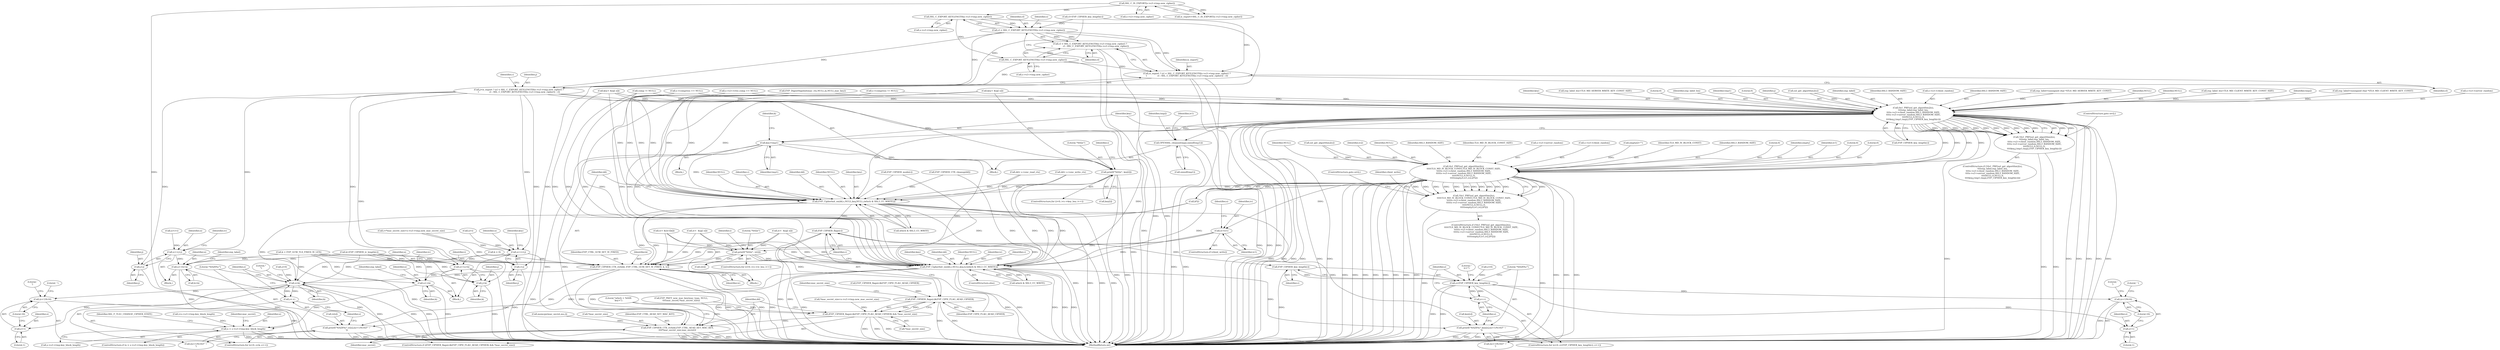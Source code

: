 digraph "0_openssl_34628967f1e65dc8f34e000f0f5518e21afbfc7b_0@pointer" {
"1000621" [label="(Call,SSL_C_EXPORT_KEYLENGTH(s->s3->tmp.new_cipher))"];
"1000147" [label="(Call,SSL_C_IS_EXPORT(s->s3->tmp.new_cipher))"];
"1000619" [label="(Call,cl < SSL_C_EXPORT_KEYLENGTH(s->s3->tmp.new_cipher))"];
"1000614" [label="(Call,j=is_export ? (cl < SSL_C_EXPORT_KEYLENGTH(s->s3->tmp.new_cipher) ?\n\t               cl : SSL_C_EXPORT_KEYLENGTH(s->s3->tmp.new_cipher)) : cl)"];
"1000678" [label="(Call,n+=j+j)"];
"1000689" [label="(Call,n+=k+k)"];
"1000753" [label="(Call,n > s->s3->tmp.key_block_length)"];
"1000680" [label="(Call,j+j)"];
"1000716" [label="(Call,n+=i+j)"];
"1000727" [label="(Call,n+=j+k)"];
"1000738" [label="(Call,n+=k)"];
"1000718" [label="(Call,i+j)"];
"1000729" [label="(Call,j+k)"];
"1000826" [label="(Call,tls1_PRF(ssl_get_algorithm2(s),\n\t\t\t\texp_label,exp_label_len,\n\t\t\t\ts->s3->client_random,SSL3_RANDOM_SIZE,\n\t\t\t\ts->s3->server_random,SSL3_RANDOM_SIZE,\n\t\t\t\tNULL,0,NULL,0,\n\t\t\t\tkey,j,tmp1,tmp2,EVP_CIPHER_key_length(c)))"];
"1000825" [label="(Call,!tls1_PRF(ssl_get_algorithm2(s),\n\t\t\t\texp_label,exp_label_len,\n\t\t\t\ts->s3->client_random,SSL3_RANDOM_SIZE,\n\t\t\t\ts->s3->server_random,SSL3_RANDOM_SIZE,\n\t\t\t\tNULL,0,NULL,0,\n\t\t\t\tkey,j,tmp1,tmp2,EVP_CIPHER_key_length(c)))"];
"1000854" [label="(Call,key=tmp1)"];
"1000929" [label="(Call,printf(\"%02x\", key[i]))"];
"1000962" [label="(Call,EVP_CipherInit_ex(dd,c,NULL,key,NULL,(which & SSL3_CC_WRITE)))"];
"1000971" [label="(Call,EVP_CIPHER_CTX_ctrl(dd, EVP_CTRL_GCM_SET_IV_FIXED, k, iv))"];
"1000994" [label="(Call,EVP_CIPHER_CTX_ctrl(dd,EVP_CTRL_AEAD_SET_MAC_KEY,\n\t\t\t\t*mac_secret_size,mac_secret))"];
"1001036" [label="(Call,z<k)"];
"1001039" [label="(Call,z++)"];
"1001047" [label="(Call,(z+1)%16)"];
"1001048" [label="(Call,z+1)"];
"1001041" [label="(Call,printf(\"%02X%c\",iv[z],((z+1)%16)?' ':'\n'))"];
"1000989" [label="(Call,EVP_CIPHER_flags(c))"];
"1000988" [label="(Call,EVP_CIPHER_flags(c)&EVP_CIPH_FLAG_AEAD_CIPHER)"];
"1000987" [label="(Call,(EVP_CIPHER_flags(c)&EVP_CIPH_FLAG_AEAD_CIPHER) && *mac_secret_size)"];
"1001011" [label="(Call,EVP_CIPHER_key_length(c))"];
"1001009" [label="(Call,z<EVP_CIPHER_key_length(c))"];
"1001013" [label="(Call,z++)"];
"1001021" [label="(Call,(z+1)%16)"];
"1001022" [label="(Call,z+1)"];
"1001015" [label="(Call,printf(\"%02X%c\",key[z],((z+1)%16)?' ':'\n'))"];
"1000977" [label="(Call,EVP_CipherInit_ex(dd,c,NULL,key,iv,(which & SSL3_CC_WRITE)))"];
"1000864" [label="(Call,tls1_PRF(ssl_get_algorithm2(s),\n\t\t\t\t\tTLS_MD_IV_BLOCK_CONST,TLS_MD_IV_BLOCK_CONST_SIZE,\n\t\t\t\t\ts->s3->client_random,SSL3_RANDOM_SIZE,\n\t\t\t\t\ts->s3->server_random,SSL3_RANDOM_SIZE,\n\t\t\t\t\tNULL,0,NULL,0,\n\t\t\t\t\tempty,0,iv1,iv2,k*2))"];
"1000863" [label="(Call,!tls1_PRF(ssl_get_algorithm2(s),\n\t\t\t\t\tTLS_MD_IV_BLOCK_CONST,TLS_MD_IV_BLOCK_CONST_SIZE,\n\t\t\t\t\ts->s3->client_random,SSL3_RANDOM_SIZE,\n\t\t\t\t\ts->s3->server_random,SSL3_RANDOM_SIZE,\n\t\t\t\t\tNULL,0,NULL,0,\n\t\t\t\t\tempty,0,iv1,iv2,k*2))"];
"1000895" [label="(Call,iv=iv1)"];
"1000949" [label="(Call,printf(\"%02x\", iv[i]))"];
"1001060" [label="(Call,OPENSSL_cleanse(tmp2,sizeof(tmp1)))"];
"1000616" [label="(Call,is_export ? (cl < SSL_C_EXPORT_KEYLENGTH(s->s3->tmp.new_cipher) ?\n\t               cl : SSL_C_EXPORT_KEYLENGTH(s->s3->tmp.new_cipher)) : cl)"];
"1000618" [label="(Call,cl < SSL_C_EXPORT_KEYLENGTH(s->s3->tmp.new_cipher) ?\n\t               cl : SSL_C_EXPORT_KEYLENGTH(s->s3->tmp.new_cipher))"];
"1000630" [label="(Call,SSL_C_EXPORT_KEYLENGTH(s->s3->tmp.new_cipher))"];
"1001041" [label="(Call,printf(\"%02X%c\",iv[z],((z+1)%16)?' ':'\n'))"];
"1000930" [label="(Literal,\"%02x\")"];
"1000739" [label="(Identifier,n)"];
"1000148" [label="(Call,s->s3->tmp.new_cipher)"];
"1000730" [label="(Identifier,j)"];
"1000994" [label="(Call,EVP_CIPHER_CTX_ctrl(dd,EVP_CTRL_AEAD_SET_MAC_KEY,\n\t\t\t\t*mac_secret_size,mac_secret))"];
"1000600" [label="(Call,*mac_secret_size=s->s3->tmp.new_mac_secret_size)"];
"1001060" [label="(Call,OPENSSL_cleanse(tmp2,sizeof(tmp1)))"];
"1000110" [label="(Block,)"];
"1000938" [label="(ControlStructure,for (i=0; i<c->iv_len; i++))"];
"1001051" [label="(Literal,16)"];
"1000615" [label="(Identifier,j)"];
"1001040" [label="(Identifier,z)"];
"1000884" [label="(Literal,0)"];
"1000767" [label="(Call,memcpy(mac_secret,ms,i))"];
"1000928" [label="(Identifier,i)"];
"1000667" [label="(Call,n=i+i)"];
"1000999" [label="(Identifier,mac_secret)"];
"1000630" [label="(Call,SSL_C_EXPORT_KEYLENGTH(s->s3->tmp.new_cipher))"];
"1001026" [label="(Literal,' ')"];
"1000679" [label="(Identifier,n)"];
"1000967" [label="(Identifier,NULL)"];
"1000886" [label="(Literal,0)"];
"1000993" [label="(Identifier,mac_secret_size)"];
"1000836" [label="(Identifier,SSL3_RANDOM_SIZE)"];
"1000631" [label="(Call,s->s3->tmp.new_cipher)"];
"1000958" [label="(Call,EVP_CIPHER_mode(c))"];
"1000986" [label="(ControlStructure,if ((EVP_CIPHER_flags(c)&EVP_CIPH_FLAG_AEAD_CIPHER) && *mac_secret_size))"];
"1000614" [label="(Call,j=is_export ? (cl < SSL_C_EXPORT_KEYLENGTH(s->s3->tmp.new_cipher) ?\n\t               cl : SSL_C_EXPORT_KEYLENGTH(s->s3->tmp.new_cipher)) : cl)"];
"1000831" [label="(Call,s->s3->client_random)"];
"1000525" [label="(Call,s->compress != NULL)"];
"1000883" [label="(Identifier,NULL)"];
"1001037" [label="(Identifier,z)"];
"1000992" [label="(Call,*mac_secret_size)"];
"1000690" [label="(Identifier,n)"];
"1000988" [label="(Call,EVP_CIPHER_flags(c)&EVP_CIPH_FLAG_AEAD_CIPHER)"];
"1000621" [label="(Call,SSL_C_EXPORT_KEYLENGTH(s->s3->tmp.new_cipher))"];
"1001081" [label="(MethodReturn,int)"];
"1000718" [label="(Call,i+j)"];
"1001032" [label="(ControlStructure,for (z=0; z<k; z++))"];
"1001050" [label="(Literal,1)"];
"1000908" [label="(Identifier,s)"];
"1001001" [label="(Literal,\"which = %04X\nkey=\")"];
"1000981" [label="(Identifier,key)"];
"1000147" [label="(Call,SSL_C_IS_EXPORT(s->s3->tmp.new_cipher))"];
"1000949" [label="(Call,printf(\"%02x\", iv[i]))"];
"1000842" [label="(Identifier,SSL3_RANDOM_SIZE)"];
"1000964" [label="(Identifier,c)"];
"1000660" [label="(Block,)"];
"1000859" [label="(Identifier,k)"];
"1001042" [label="(Literal,\"%02X%c\")"];
"1000741" [label="(Call,exp_label=(unsigned char *)TLS_MD_SERVER_WRITE_KEY_CONST)"];
"1000865" [label="(Call,ssl_get_algorithm2(s))"];
"1000733" [label="(Identifier,iv)"];
"1000843" [label="(Identifier,NULL)"];
"1000731" [label="(Identifier,k)"];
"1000963" [label="(Identifier,dd)"];
"1000989" [label="(Call,EVP_CIPHER_flags(c))"];
"1000856" [label="(Identifier,tmp1)"];
"1000991" [label="(Identifier,EVP_CIPH_FLAG_AEAD_CIPHER)"];
"1000773" [label="(Call,EVP_CIPHER_flags(c)&EVP_CIPH_FLAG_AEAD_CIPHER)"];
"1001012" [label="(Identifier,c)"];
"1000401" [label="(Call,s->s3->rrec.comp == NULL)"];
"1000689" [label="(Call,n+=k+k)"];
"1000732" [label="(Call,iv=  &(p[ n]))"];
"1000618" [label="(Call,cl < SSL_C_EXPORT_KEYLENGTH(s->s3->tmp.new_cipher) ?\n\t               cl : SSL_C_EXPORT_KEYLENGTH(s->s3->tmp.new_cipher))"];
"1000617" [label="(Identifier,is_export)"];
"1000682" [label="(Identifier,j)"];
"1000681" [label="(Identifier,j)"];
"1000962" [label="(Call,EVP_CipherInit_ex(dd,c,NULL,key,NULL,(which & SSL3_CC_WRITE)))"];
"1000888" [label="(Identifier,iv2)"];
"1000717" [label="(Identifier,n)"];
"1000768" [label="(Identifier,mac_secret)"];
"1000691" [label="(Call,k+k)"];
"1001020" [label="(Call,((z+1)%16)?' ':'\n')"];
"1000845" [label="(Identifier,NULL)"];
"1001015" [label="(Call,printf(\"%02X%c\",key[z],((z+1)%16)?' ':'\n'))"];
"1000622" [label="(Call,s->s3->tmp.new_cipher)"];
"1000699" [label="(Call,exp_label_len=TLS_MD_CLIENT_WRITE_KEY_CONST_SIZE)"];
"1000680" [label="(Call,j+j)"];
"1000754" [label="(Identifier,n)"];
"1000642" [label="(Identifier,c)"];
"1000823" [label="(Block,)"];
"1000971" [label="(Call,EVP_CIPHER_CTX_ctrl(dd, EVP_CTRL_GCM_SET_IV_FIXED, k, iv))"];
"1001052" [label="(Literal,' ')"];
"1001022" [label="(Call,z+1)"];
"1000854" [label="(Call,key=tmp1)"];
"1000629" [label="(Identifier,cl)"];
"1000494" [label="(Call,dd= s->enc_write_ctx)"];
"1000889" [label="(Call,k*2)"];
"1000894" [label="(Identifier,client_write)"];
"1000619" [label="(Call,cl < SSL_C_EXPORT_KEYLENGTH(s->s3->tmp.new_cipher))"];
"1000881" [label="(Identifier,NULL)"];
"1000880" [label="(Identifier,SSL3_RANDOM_SIZE)"];
"1000827" [label="(Call,ssl_get_algorithm2(s))"];
"1000729" [label="(Call,j+k)"];
"1000755" [label="(Call,s->s3->tmp.key_block_length)"];
"1000826" [label="(Call,tls1_PRF(ssl_get_algorithm2(s),\n\t\t\t\texp_label,exp_label_len,\n\t\t\t\ts->s3->client_random,SSL3_RANDOM_SIZE,\n\t\t\t\ts->s3->server_random,SSL3_RANDOM_SIZE,\n\t\t\t\tNULL,0,NULL,0,\n\t\t\t\tkey,j,tmp1,tmp2,EVP_CIPHER_key_length(c)))"];
"1000786" [label="(Call,EVP_DigestSignInit(mac_ctx,NULL,m,NULL,mac_key))"];
"1000931" [label="(Call,key[i])"];
"1000896" [label="(Identifier,iv)"];
"1000863" [label="(Call,!tls1_PRF(ssl_get_algorithm2(s),\n\t\t\t\t\tTLS_MD_IV_BLOCK_CONST,TLS_MD_IV_BLOCK_CONST_SIZE,\n\t\t\t\t\ts->s3->client_random,SSL3_RANDOM_SIZE,\n\t\t\t\t\ts->s3->server_random,SSL3_RANDOM_SIZE,\n\t\t\t\t\tNULL,0,NULL,0,\n\t\t\t\t\tempty,0,iv1,iv2,k*2))"];
"1000978" [label="(Identifier,dd)"];
"1001046" [label="(Call,((z+1)%16)?' ':'\n')"];
"1000983" [label="(Call,which & SSL3_CC_WRITE)"];
"1000695" [label="(Identifier,exp_label)"];
"1001055" [label="(Literal,\"\n\")"];
"1000850" [label="(Identifier,tmp2)"];
"1001065" [label="(Identifier,iv1)"];
"1000780" [label="(Call,EVP_PKEY_new_mac_key(mac_type, NULL,\n\t\t\t\tmac_secret,*mac_secret_size))"];
"1000975" [label="(Identifier,iv)"];
"1000995" [label="(Identifier,dd)"];
"1000694" [label="(Call,exp_label=(unsigned char *)TLS_MD_CLIENT_WRITE_KEY_CONST)"];
"1000706" [label="(Block,)"];
"1000753" [label="(Call,n > s->s3->tmp.key_block_length)"];
"1001033" [label="(Call,z=0)"];
"1000977" [label="(Call,EVP_CipherInit_ex(dd,c,NULL,key,iv,(which & SSL3_CC_WRITE)))"];
"1000961" [label="(Block,)"];
"1000824" [label="(ControlStructure,if (!tls1_PRF(ssl_get_algorithm2(s),\n\t\t\t\texp_label,exp_label_len,\n\t\t\t\ts->s3->client_random,SSL3_RANDOM_SIZE,\n\t\t\t\ts->s3->server_random,SSL3_RANDOM_SIZE,\n\t\t\t\tNULL,0,NULL,0,\n\t\t\t\tkey,j,tmp1,tmp2,EVP_CIPHER_key_length(c))))"];
"1001043" [label="(Call,iv[z])"];
"1001010" [label="(Identifier,z)"];
"1000973" [label="(Identifier,EVP_CTRL_GCM_SET_IV_FIXED)"];
"1001047" [label="(Call,(z+1)%16)"];
"1000616" [label="(Call,is_export ? (cl < SSL_C_EXPORT_KEYLENGTH(s->s3->tmp.new_cipher) ?\n\t               cl : SSL_C_EXPORT_KEYLENGTH(s->s3->tmp.new_cipher)) : cl)"];
"1000990" [label="(Identifier,c)"];
"1000678" [label="(Call,n+=j+j)"];
"1000738" [label="(Call,n+=k)"];
"1000721" [label="(Call,key= &(p[ n]))"];
"1000966" [label="(Identifier,key)"];
"1001017" [label="(Call,key[z])"];
"1000980" [label="(Identifier,NULL)"];
"1000610" [label="(Call,cl=EVP_CIPHER_key_length(c))"];
"1000837" [label="(Call,s->s3->server_random)"];
"1000325" [label="(Call,dd= s->enc_read_ctx)"];
"1000853" [label="(ControlStructure,goto err2;)"];
"1000847" [label="(Identifier,key)"];
"1000965" [label="(Identifier,NULL)"];
"1001027" [label="(Literal,'\n')"];
"1000918" [label="(ControlStructure,for (i=0; i<c->key_len; i++))"];
"1001013" [label="(Call,z++)"];
"1000746" [label="(Call,exp_label_len=TLS_MD_SERVER_WRITE_KEY_CONST_SIZE)"];
"1000846" [label="(Literal,0)"];
"1000830" [label="(Identifier,exp_label_len)"];
"1000727" [label="(Call,n+=j+k)"];
"1000855" [label="(Identifier,key)"];
"1001062" [label="(Call,sizeof(tmp1))"];
"1000892" [label="(ControlStructure,goto err2;)"];
"1001029" [label="(Literal,\"\niv=\")"];
"1000825" [label="(Call,!tls1_PRF(ssl_get_algorithm2(s),\n\t\t\t\texp_label,exp_label_len,\n\t\t\t\ts->s3->client_random,SSL3_RANDOM_SIZE,\n\t\t\t\ts->s3->server_random,SSL3_RANDOM_SIZE,\n\t\t\t\tNULL,0,NULL,0,\n\t\t\t\tkey,j,tmp1,tmp2,EVP_CIPHER_key_length(c)))"];
"1000145" [label="(Call,is_export=SSL_C_IS_EXPORT(s->s3->tmp.new_cipher))"];
"1000868" [label="(Identifier,TLS_MD_IV_BLOCK_CONST_SIZE)"];
"1000987" [label="(Call,(EVP_CIPHER_flags(c)&EVP_CIPH_FLAG_AEAD_CIPHER) && *mac_secret_size)"];
"1000893" [label="(ControlStructure,if (client_write))"];
"1000620" [label="(Identifier,cl)"];
"1000740" [label="(Identifier,k)"];
"1000719" [label="(Identifier,i)"];
"1000997" [label="(Call,*mac_secret_size)"];
"1000707" [label="(Call,n=i)"];
"1000849" [label="(Identifier,tmp1)"];
"1000864" [label="(Call,tls1_PRF(ssl_get_algorithm2(s),\n\t\t\t\t\tTLS_MD_IV_BLOCK_CONST,TLS_MD_IV_BLOCK_CONST_SIZE,\n\t\t\t\t\ts->s3->client_random,SSL3_RANDOM_SIZE,\n\t\t\t\t\ts->s3->server_random,SSL3_RANDOM_SIZE,\n\t\t\t\t\tNULL,0,NULL,0,\n\t\t\t\t\tempty,0,iv1,iv2,k*2))"];
"1000875" [label="(Call,s->s3->server_random)"];
"1000752" [label="(ControlStructure,if (n > s->s3->tmp.key_block_length))"];
"1000951" [label="(Call,iv[i])"];
"1000716" [label="(Call,n+=i+j)"];
"1000634" [label="(Identifier,s)"];
"1001011" [label="(Call,EVP_CIPHER_key_length(c))"];
"1000948" [label="(Identifier,i)"];
"1001006" [label="(Call,z=0)"];
"1000844" [label="(Literal,0)"];
"1001021" [label="(Call,(z+1)%16)"];
"1001025" [label="(Literal,16)"];
"1000869" [label="(Call,s->s3->client_random)"];
"1000848" [label="(Identifier,j)"];
"1000728" [label="(Identifier,n)"];
"1001036" [label="(Call,z<k)"];
"1000672" [label="(Call,key= &(p[ n]))"];
"1000974" [label="(Identifier,k)"];
"1000683" [label="(Call,iv=  &(p[ n]))"];
"1000972" [label="(Identifier,dd)"];
"1000598" [label="(Call,i=*mac_secret_size=s->s3->tmp.new_mac_secret_size)"];
"1001005" [label="(ControlStructure,for (z=0; z<EVP_CIPHER_key_length(c); z++))"];
"1000587" [label="(Call,EVP_CIPHER_CTX_cleanup(dd))"];
"1000112" [label="(Call,empty[]=\"\")"];
"1000638" [label="(Identifier,cl)"];
"1000764" [label="(Identifier,SSL_F_TLS1_CHANGE_CIPHER_STATE)"];
"1001009" [label="(Call,z<EVP_CIPHER_key_length(c))"];
"1000982" [label="(Identifier,iv)"];
"1000867" [label="(Identifier,TLS_MD_IV_BLOCK_CONST)"];
"1000950" [label="(Literal,\"%02x\")"];
"1000874" [label="(Identifier,SSL3_RANDOM_SIZE)"];
"1001049" [label="(Identifier,z)"];
"1000829" [label="(Identifier,exp_label)"];
"1000858" [label="(Call,k > 0)"];
"1000355" [label="(Call,comp != NULL)"];
"1001023" [label="(Identifier,z)"];
"1000968" [label="(Call,which & SSL3_CC_WRITE)"];
"1001048" [label="(Call,z+1)"];
"1000720" [label="(Identifier,j)"];
"1000895" [label="(Call,iv=iv1)"];
"1001061" [label="(Identifier,tmp2)"];
"1000882" [label="(Literal,0)"];
"1000684" [label="(Identifier,iv)"];
"1000851" [label="(Call,EVP_CIPHER_key_length(c))"];
"1000976" [label="(ControlStructure,else)"];
"1000885" [label="(Identifier,empty)"];
"1001053" [label="(Literal,'\n')"];
"1001014" [label="(Identifier,z)"];
"1001039" [label="(Call,z++)"];
"1000648" [label="(Call,k=EVP_CIPHER_iv_length(c))"];
"1000540" [label="(Call,s->compress == NULL)"];
"1001016" [label="(Literal,\"%02X%c\")"];
"1000644" [label="(Call,k = EVP_GCM_TLS_FIXED_IV_LEN)"];
"1000887" [label="(Identifier,iv1)"];
"1000979" [label="(Identifier,c)"];
"1000996" [label="(Identifier,EVP_CTRL_AEAD_SET_MAC_KEY)"];
"1001038" [label="(Identifier,k)"];
"1000247" [label="(Call,i<s->s3->tmp.key_block_length)"];
"1000929" [label="(Call,printf(\"%02x\", key[i]))"];
"1000742" [label="(Identifier,exp_label)"];
"1000899" [label="(Call,iv= &(iv1[k]))"];
"1000722" [label="(Identifier,key)"];
"1001024" [label="(Literal,1)"];
"1000897" [label="(Identifier,iv1)"];
"1000862" [label="(ControlStructure,if (!tls1_PRF(ssl_get_algorithm2(s),\n\t\t\t\t\tTLS_MD_IV_BLOCK_CONST,TLS_MD_IV_BLOCK_CONST_SIZE,\n\t\t\t\t\ts->s3->client_random,SSL3_RANDOM_SIZE,\n\t\t\t\t\ts->s3->server_random,SSL3_RANDOM_SIZE,\n\t\t\t\t\tNULL,0,NULL,0,\n\t\t\t\t\tempty,0,iv1,iv2,k*2)))"];
"1000621" -> "1000619"  [label="AST: "];
"1000621" -> "1000622"  [label="CFG: "];
"1000622" -> "1000621"  [label="AST: "];
"1000619" -> "1000621"  [label="CFG: "];
"1000621" -> "1001081"  [label="DDG: "];
"1000621" -> "1000619"  [label="DDG: "];
"1000147" -> "1000621"  [label="DDG: "];
"1000621" -> "1000630"  [label="DDG: "];
"1000147" -> "1000145"  [label="AST: "];
"1000147" -> "1000148"  [label="CFG: "];
"1000148" -> "1000147"  [label="AST: "];
"1000145" -> "1000147"  [label="CFG: "];
"1000147" -> "1001081"  [label="DDG: "];
"1000147" -> "1000145"  [label="DDG: "];
"1000619" -> "1000618"  [label="AST: "];
"1000620" -> "1000619"  [label="AST: "];
"1000629" -> "1000619"  [label="CFG: "];
"1000634" -> "1000619"  [label="CFG: "];
"1000619" -> "1000614"  [label="DDG: "];
"1000619" -> "1000614"  [label="DDG: "];
"1000619" -> "1000616"  [label="DDG: "];
"1000619" -> "1000616"  [label="DDG: "];
"1000610" -> "1000619"  [label="DDG: "];
"1000619" -> "1000618"  [label="DDG: "];
"1000619" -> "1000618"  [label="DDG: "];
"1000614" -> "1000110"  [label="AST: "];
"1000614" -> "1000616"  [label="CFG: "];
"1000615" -> "1000614"  [label="AST: "];
"1000616" -> "1000614"  [label="AST: "];
"1000642" -> "1000614"  [label="CFG: "];
"1000614" -> "1001081"  [label="DDG: "];
"1000630" -> "1000614"  [label="DDG: "];
"1000610" -> "1000614"  [label="DDG: "];
"1000614" -> "1000678"  [label="DDG: "];
"1000614" -> "1000680"  [label="DDG: "];
"1000614" -> "1000716"  [label="DDG: "];
"1000614" -> "1000718"  [label="DDG: "];
"1000614" -> "1000727"  [label="DDG: "];
"1000614" -> "1000729"  [label="DDG: "];
"1000614" -> "1000826"  [label="DDG: "];
"1000678" -> "1000660"  [label="AST: "];
"1000678" -> "1000680"  [label="CFG: "];
"1000679" -> "1000678"  [label="AST: "];
"1000680" -> "1000678"  [label="AST: "];
"1000684" -> "1000678"  [label="CFG: "];
"1000678" -> "1001081"  [label="DDG: "];
"1000667" -> "1000678"  [label="DDG: "];
"1000678" -> "1000689"  [label="DDG: "];
"1000689" -> "1000660"  [label="AST: "];
"1000689" -> "1000691"  [label="CFG: "];
"1000690" -> "1000689"  [label="AST: "];
"1000691" -> "1000689"  [label="AST: "];
"1000695" -> "1000689"  [label="CFG: "];
"1000689" -> "1001081"  [label="DDG: "];
"1000648" -> "1000689"  [label="DDG: "];
"1000644" -> "1000689"  [label="DDG: "];
"1000689" -> "1000753"  [label="DDG: "];
"1000753" -> "1000752"  [label="AST: "];
"1000753" -> "1000755"  [label="CFG: "];
"1000754" -> "1000753"  [label="AST: "];
"1000755" -> "1000753"  [label="AST: "];
"1000764" -> "1000753"  [label="CFG: "];
"1000768" -> "1000753"  [label="CFG: "];
"1000753" -> "1001081"  [label="DDG: "];
"1000753" -> "1001081"  [label="DDG: "];
"1000753" -> "1001081"  [label="DDG: "];
"1000738" -> "1000753"  [label="DDG: "];
"1000247" -> "1000753"  [label="DDG: "];
"1000680" -> "1000682"  [label="CFG: "];
"1000681" -> "1000680"  [label="AST: "];
"1000682" -> "1000680"  [label="AST: "];
"1000680" -> "1001081"  [label="DDG: "];
"1000716" -> "1000706"  [label="AST: "];
"1000716" -> "1000718"  [label="CFG: "];
"1000717" -> "1000716"  [label="AST: "];
"1000718" -> "1000716"  [label="AST: "];
"1000722" -> "1000716"  [label="CFG: "];
"1000716" -> "1001081"  [label="DDG: "];
"1000598" -> "1000716"  [label="DDG: "];
"1000707" -> "1000716"  [label="DDG: "];
"1000716" -> "1000727"  [label="DDG: "];
"1000727" -> "1000706"  [label="AST: "];
"1000727" -> "1000729"  [label="CFG: "];
"1000728" -> "1000727"  [label="AST: "];
"1000729" -> "1000727"  [label="AST: "];
"1000733" -> "1000727"  [label="CFG: "];
"1000727" -> "1001081"  [label="DDG: "];
"1000648" -> "1000727"  [label="DDG: "];
"1000644" -> "1000727"  [label="DDG: "];
"1000727" -> "1000738"  [label="DDG: "];
"1000738" -> "1000706"  [label="AST: "];
"1000738" -> "1000740"  [label="CFG: "];
"1000739" -> "1000738"  [label="AST: "];
"1000740" -> "1000738"  [label="AST: "];
"1000742" -> "1000738"  [label="CFG: "];
"1000738" -> "1001081"  [label="DDG: "];
"1000648" -> "1000738"  [label="DDG: "];
"1000644" -> "1000738"  [label="DDG: "];
"1000718" -> "1000720"  [label="CFG: "];
"1000719" -> "1000718"  [label="AST: "];
"1000720" -> "1000718"  [label="AST: "];
"1000718" -> "1001081"  [label="DDG: "];
"1000598" -> "1000718"  [label="DDG: "];
"1000729" -> "1000731"  [label="CFG: "];
"1000730" -> "1000729"  [label="AST: "];
"1000731" -> "1000729"  [label="AST: "];
"1000729" -> "1001081"  [label="DDG: "];
"1000648" -> "1000729"  [label="DDG: "];
"1000644" -> "1000729"  [label="DDG: "];
"1000826" -> "1000825"  [label="AST: "];
"1000826" -> "1000851"  [label="CFG: "];
"1000827" -> "1000826"  [label="AST: "];
"1000829" -> "1000826"  [label="AST: "];
"1000830" -> "1000826"  [label="AST: "];
"1000831" -> "1000826"  [label="AST: "];
"1000836" -> "1000826"  [label="AST: "];
"1000837" -> "1000826"  [label="AST: "];
"1000842" -> "1000826"  [label="AST: "];
"1000843" -> "1000826"  [label="AST: "];
"1000844" -> "1000826"  [label="AST: "];
"1000845" -> "1000826"  [label="AST: "];
"1000846" -> "1000826"  [label="AST: "];
"1000847" -> "1000826"  [label="AST: "];
"1000848" -> "1000826"  [label="AST: "];
"1000849" -> "1000826"  [label="AST: "];
"1000850" -> "1000826"  [label="AST: "];
"1000851" -> "1000826"  [label="AST: "];
"1000825" -> "1000826"  [label="CFG: "];
"1000826" -> "1001081"  [label="DDG: "];
"1000826" -> "1001081"  [label="DDG: "];
"1000826" -> "1001081"  [label="DDG: "];
"1000826" -> "1001081"  [label="DDG: "];
"1000826" -> "1001081"  [label="DDG: "];
"1000826" -> "1001081"  [label="DDG: "];
"1000826" -> "1001081"  [label="DDG: "];
"1000826" -> "1001081"  [label="DDG: "];
"1000826" -> "1001081"  [label="DDG: "];
"1000826" -> "1001081"  [label="DDG: "];
"1000826" -> "1001081"  [label="DDG: "];
"1000826" -> "1001081"  [label="DDG: "];
"1000826" -> "1000825"  [label="DDG: "];
"1000826" -> "1000825"  [label="DDG: "];
"1000826" -> "1000825"  [label="DDG: "];
"1000826" -> "1000825"  [label="DDG: "];
"1000826" -> "1000825"  [label="DDG: "];
"1000826" -> "1000825"  [label="DDG: "];
"1000826" -> "1000825"  [label="DDG: "];
"1000826" -> "1000825"  [label="DDG: "];
"1000826" -> "1000825"  [label="DDG: "];
"1000826" -> "1000825"  [label="DDG: "];
"1000826" -> "1000825"  [label="DDG: "];
"1000826" -> "1000825"  [label="DDG: "];
"1000826" -> "1000825"  [label="DDG: "];
"1000827" -> "1000826"  [label="DDG: "];
"1000741" -> "1000826"  [label="DDG: "];
"1000694" -> "1000826"  [label="DDG: "];
"1000699" -> "1000826"  [label="DDG: "];
"1000746" -> "1000826"  [label="DDG: "];
"1000786" -> "1000826"  [label="DDG: "];
"1000401" -> "1000826"  [label="DDG: "];
"1000355" -> "1000826"  [label="DDG: "];
"1000525" -> "1000826"  [label="DDG: "];
"1000540" -> "1000826"  [label="DDG: "];
"1000721" -> "1000826"  [label="DDG: "];
"1000672" -> "1000826"  [label="DDG: "];
"1000851" -> "1000826"  [label="DDG: "];
"1000826" -> "1000854"  [label="DDG: "];
"1000826" -> "1000864"  [label="DDG: "];
"1000826" -> "1000864"  [label="DDG: "];
"1000826" -> "1000864"  [label="DDG: "];
"1000826" -> "1000864"  [label="DDG: "];
"1000826" -> "1000962"  [label="DDG: "];
"1000826" -> "1000977"  [label="DDG: "];
"1000826" -> "1001060"  [label="DDG: "];
"1000825" -> "1000824"  [label="AST: "];
"1000853" -> "1000825"  [label="CFG: "];
"1000855" -> "1000825"  [label="CFG: "];
"1000825" -> "1001081"  [label="DDG: "];
"1000825" -> "1001081"  [label="DDG: "];
"1000854" -> "1000823"  [label="AST: "];
"1000854" -> "1000856"  [label="CFG: "];
"1000855" -> "1000854"  [label="AST: "];
"1000856" -> "1000854"  [label="AST: "];
"1000859" -> "1000854"  [label="CFG: "];
"1000854" -> "1001081"  [label="DDG: "];
"1000854" -> "1001081"  [label="DDG: "];
"1000854" -> "1000929"  [label="DDG: "];
"1000854" -> "1000962"  [label="DDG: "];
"1000854" -> "1000977"  [label="DDG: "];
"1000929" -> "1000918"  [label="AST: "];
"1000929" -> "1000931"  [label="CFG: "];
"1000930" -> "1000929"  [label="AST: "];
"1000931" -> "1000929"  [label="AST: "];
"1000928" -> "1000929"  [label="CFG: "];
"1000929" -> "1001081"  [label="DDG: "];
"1000929" -> "1001081"  [label="DDG: "];
"1000721" -> "1000929"  [label="DDG: "];
"1000672" -> "1000929"  [label="DDG: "];
"1000929" -> "1000962"  [label="DDG: "];
"1000929" -> "1000977"  [label="DDG: "];
"1000962" -> "1000961"  [label="AST: "];
"1000962" -> "1000968"  [label="CFG: "];
"1000963" -> "1000962"  [label="AST: "];
"1000964" -> "1000962"  [label="AST: "];
"1000965" -> "1000962"  [label="AST: "];
"1000966" -> "1000962"  [label="AST: "];
"1000967" -> "1000962"  [label="AST: "];
"1000968" -> "1000962"  [label="AST: "];
"1000972" -> "1000962"  [label="CFG: "];
"1000962" -> "1001081"  [label="DDG: "];
"1000962" -> "1001081"  [label="DDG: "];
"1000962" -> "1001081"  [label="DDG: "];
"1000962" -> "1001081"  [label="DDG: "];
"1000325" -> "1000962"  [label="DDG: "];
"1000587" -> "1000962"  [label="DDG: "];
"1000494" -> "1000962"  [label="DDG: "];
"1000958" -> "1000962"  [label="DDG: "];
"1000786" -> "1000962"  [label="DDG: "];
"1000864" -> "1000962"  [label="DDG: "];
"1000401" -> "1000962"  [label="DDG: "];
"1000355" -> "1000962"  [label="DDG: "];
"1000525" -> "1000962"  [label="DDG: "];
"1000540" -> "1000962"  [label="DDG: "];
"1000721" -> "1000962"  [label="DDG: "];
"1000672" -> "1000962"  [label="DDG: "];
"1000968" -> "1000962"  [label="DDG: "];
"1000968" -> "1000962"  [label="DDG: "];
"1000962" -> "1000971"  [label="DDG: "];
"1000962" -> "1000989"  [label="DDG: "];
"1000962" -> "1001015"  [label="DDG: "];
"1000971" -> "1000961"  [label="AST: "];
"1000971" -> "1000975"  [label="CFG: "];
"1000972" -> "1000971"  [label="AST: "];
"1000973" -> "1000971"  [label="AST: "];
"1000974" -> "1000971"  [label="AST: "];
"1000975" -> "1000971"  [label="AST: "];
"1000990" -> "1000971"  [label="CFG: "];
"1000971" -> "1001081"  [label="DDG: "];
"1000971" -> "1001081"  [label="DDG: "];
"1000971" -> "1001081"  [label="DDG: "];
"1000971" -> "1001081"  [label="DDG: "];
"1000858" -> "1000971"  [label="DDG: "];
"1000889" -> "1000971"  [label="DDG: "];
"1000648" -> "1000971"  [label="DDG: "];
"1000644" -> "1000971"  [label="DDG: "];
"1000683" -> "1000971"  [label="DDG: "];
"1000895" -> "1000971"  [label="DDG: "];
"1000732" -> "1000971"  [label="DDG: "];
"1000949" -> "1000971"  [label="DDG: "];
"1000899" -> "1000971"  [label="DDG: "];
"1000971" -> "1000994"  [label="DDG: "];
"1000971" -> "1001036"  [label="DDG: "];
"1000971" -> "1001041"  [label="DDG: "];
"1000994" -> "1000986"  [label="AST: "];
"1000994" -> "1000999"  [label="CFG: "];
"1000995" -> "1000994"  [label="AST: "];
"1000996" -> "1000994"  [label="AST: "];
"1000997" -> "1000994"  [label="AST: "];
"1000999" -> "1000994"  [label="AST: "];
"1001001" -> "1000994"  [label="CFG: "];
"1000994" -> "1001081"  [label="DDG: "];
"1000994" -> "1001081"  [label="DDG: "];
"1000994" -> "1001081"  [label="DDG: "];
"1000994" -> "1001081"  [label="DDG: "];
"1000994" -> "1001081"  [label="DDG: "];
"1000977" -> "1000994"  [label="DDG: "];
"1000987" -> "1000994"  [label="DDG: "];
"1000780" -> "1000994"  [label="DDG: "];
"1000767" -> "1000994"  [label="DDG: "];
"1001036" -> "1001032"  [label="AST: "];
"1001036" -> "1001038"  [label="CFG: "];
"1001037" -> "1001036"  [label="AST: "];
"1001038" -> "1001036"  [label="AST: "];
"1001042" -> "1001036"  [label="CFG: "];
"1001055" -> "1001036"  [label="CFG: "];
"1001036" -> "1001081"  [label="DDG: "];
"1001036" -> "1001081"  [label="DDG: "];
"1001036" -> "1001081"  [label="DDG: "];
"1001039" -> "1001036"  [label="DDG: "];
"1001033" -> "1001036"  [label="DDG: "];
"1000858" -> "1001036"  [label="DDG: "];
"1000889" -> "1001036"  [label="DDG: "];
"1000648" -> "1001036"  [label="DDG: "];
"1000644" -> "1001036"  [label="DDG: "];
"1001036" -> "1001039"  [label="DDG: "];
"1001036" -> "1001047"  [label="DDG: "];
"1001036" -> "1001048"  [label="DDG: "];
"1001039" -> "1001032"  [label="AST: "];
"1001039" -> "1001040"  [label="CFG: "];
"1001040" -> "1001039"  [label="AST: "];
"1001037" -> "1001039"  [label="CFG: "];
"1001047" -> "1001046"  [label="AST: "];
"1001047" -> "1001051"  [label="CFG: "];
"1001048" -> "1001047"  [label="AST: "];
"1001051" -> "1001047"  [label="AST: "];
"1001052" -> "1001047"  [label="CFG: "];
"1001053" -> "1001047"  [label="CFG: "];
"1001047" -> "1001081"  [label="DDG: "];
"1001048" -> "1001050"  [label="CFG: "];
"1001049" -> "1001048"  [label="AST: "];
"1001050" -> "1001048"  [label="AST: "];
"1001051" -> "1001048"  [label="CFG: "];
"1001041" -> "1001032"  [label="AST: "];
"1001041" -> "1001046"  [label="CFG: "];
"1001042" -> "1001041"  [label="AST: "];
"1001043" -> "1001041"  [label="AST: "];
"1001046" -> "1001041"  [label="AST: "];
"1001040" -> "1001041"  [label="CFG: "];
"1001041" -> "1001081"  [label="DDG: "];
"1001041" -> "1001081"  [label="DDG: "];
"1001041" -> "1001081"  [label="DDG: "];
"1000977" -> "1001041"  [label="DDG: "];
"1000989" -> "1000988"  [label="AST: "];
"1000989" -> "1000990"  [label="CFG: "];
"1000990" -> "1000989"  [label="AST: "];
"1000991" -> "1000989"  [label="CFG: "];
"1000989" -> "1000988"  [label="DDG: "];
"1000977" -> "1000989"  [label="DDG: "];
"1000989" -> "1001011"  [label="DDG: "];
"1000988" -> "1000987"  [label="AST: "];
"1000988" -> "1000991"  [label="CFG: "];
"1000991" -> "1000988"  [label="AST: "];
"1000993" -> "1000988"  [label="CFG: "];
"1000987" -> "1000988"  [label="CFG: "];
"1000988" -> "1001081"  [label="DDG: "];
"1000988" -> "1001081"  [label="DDG: "];
"1000988" -> "1000987"  [label="DDG: "];
"1000988" -> "1000987"  [label="DDG: "];
"1000773" -> "1000988"  [label="DDG: "];
"1000987" -> "1000986"  [label="AST: "];
"1000987" -> "1000992"  [label="CFG: "];
"1000992" -> "1000987"  [label="AST: "];
"1000995" -> "1000987"  [label="CFG: "];
"1001001" -> "1000987"  [label="CFG: "];
"1000987" -> "1001081"  [label="DDG: "];
"1000987" -> "1001081"  [label="DDG: "];
"1000987" -> "1001081"  [label="DDG: "];
"1000780" -> "1000987"  [label="DDG: "];
"1000600" -> "1000987"  [label="DDG: "];
"1001011" -> "1001009"  [label="AST: "];
"1001011" -> "1001012"  [label="CFG: "];
"1001012" -> "1001011"  [label="AST: "];
"1001009" -> "1001011"  [label="CFG: "];
"1001011" -> "1001081"  [label="DDG: "];
"1001011" -> "1001009"  [label="DDG: "];
"1001009" -> "1001005"  [label="AST: "];
"1001010" -> "1001009"  [label="AST: "];
"1001016" -> "1001009"  [label="CFG: "];
"1001029" -> "1001009"  [label="CFG: "];
"1001009" -> "1001081"  [label="DDG: "];
"1001009" -> "1001081"  [label="DDG: "];
"1001006" -> "1001009"  [label="DDG: "];
"1001013" -> "1001009"  [label="DDG: "];
"1001009" -> "1001013"  [label="DDG: "];
"1001009" -> "1001021"  [label="DDG: "];
"1001009" -> "1001022"  [label="DDG: "];
"1001013" -> "1001005"  [label="AST: "];
"1001013" -> "1001014"  [label="CFG: "];
"1001014" -> "1001013"  [label="AST: "];
"1001010" -> "1001013"  [label="CFG: "];
"1001021" -> "1001020"  [label="AST: "];
"1001021" -> "1001025"  [label="CFG: "];
"1001022" -> "1001021"  [label="AST: "];
"1001025" -> "1001021"  [label="AST: "];
"1001026" -> "1001021"  [label="CFG: "];
"1001027" -> "1001021"  [label="CFG: "];
"1001021" -> "1001081"  [label="DDG: "];
"1001022" -> "1001024"  [label="CFG: "];
"1001023" -> "1001022"  [label="AST: "];
"1001024" -> "1001022"  [label="AST: "];
"1001025" -> "1001022"  [label="CFG: "];
"1001015" -> "1001005"  [label="AST: "];
"1001015" -> "1001020"  [label="CFG: "];
"1001016" -> "1001015"  [label="AST: "];
"1001017" -> "1001015"  [label="AST: "];
"1001020" -> "1001015"  [label="AST: "];
"1001014" -> "1001015"  [label="CFG: "];
"1001015" -> "1001081"  [label="DDG: "];
"1001015" -> "1001081"  [label="DDG: "];
"1001015" -> "1001081"  [label="DDG: "];
"1000977" -> "1001015"  [label="DDG: "];
"1000977" -> "1000976"  [label="AST: "];
"1000977" -> "1000983"  [label="CFG: "];
"1000978" -> "1000977"  [label="AST: "];
"1000979" -> "1000977"  [label="AST: "];
"1000980" -> "1000977"  [label="AST: "];
"1000981" -> "1000977"  [label="AST: "];
"1000982" -> "1000977"  [label="AST: "];
"1000983" -> "1000977"  [label="AST: "];
"1000990" -> "1000977"  [label="CFG: "];
"1000977" -> "1001081"  [label="DDG: "];
"1000977" -> "1001081"  [label="DDG: "];
"1000977" -> "1001081"  [label="DDG: "];
"1000977" -> "1001081"  [label="DDG: "];
"1000977" -> "1001081"  [label="DDG: "];
"1000977" -> "1001081"  [label="DDG: "];
"1000325" -> "1000977"  [label="DDG: "];
"1000587" -> "1000977"  [label="DDG: "];
"1000494" -> "1000977"  [label="DDG: "];
"1000958" -> "1000977"  [label="DDG: "];
"1000786" -> "1000977"  [label="DDG: "];
"1000864" -> "1000977"  [label="DDG: "];
"1000401" -> "1000977"  [label="DDG: "];
"1000355" -> "1000977"  [label="DDG: "];
"1000525" -> "1000977"  [label="DDG: "];
"1000540" -> "1000977"  [label="DDG: "];
"1000721" -> "1000977"  [label="DDG: "];
"1000672" -> "1000977"  [label="DDG: "];
"1000683" -> "1000977"  [label="DDG: "];
"1000895" -> "1000977"  [label="DDG: "];
"1000732" -> "1000977"  [label="DDG: "];
"1000949" -> "1000977"  [label="DDG: "];
"1000899" -> "1000977"  [label="DDG: "];
"1000983" -> "1000977"  [label="DDG: "];
"1000983" -> "1000977"  [label="DDG: "];
"1000864" -> "1000863"  [label="AST: "];
"1000864" -> "1000889"  [label="CFG: "];
"1000865" -> "1000864"  [label="AST: "];
"1000867" -> "1000864"  [label="AST: "];
"1000868" -> "1000864"  [label="AST: "];
"1000869" -> "1000864"  [label="AST: "];
"1000874" -> "1000864"  [label="AST: "];
"1000875" -> "1000864"  [label="AST: "];
"1000880" -> "1000864"  [label="AST: "];
"1000881" -> "1000864"  [label="AST: "];
"1000882" -> "1000864"  [label="AST: "];
"1000883" -> "1000864"  [label="AST: "];
"1000884" -> "1000864"  [label="AST: "];
"1000885" -> "1000864"  [label="AST: "];
"1000886" -> "1000864"  [label="AST: "];
"1000887" -> "1000864"  [label="AST: "];
"1000888" -> "1000864"  [label="AST: "];
"1000889" -> "1000864"  [label="AST: "];
"1000863" -> "1000864"  [label="CFG: "];
"1000864" -> "1001081"  [label="DDG: "];
"1000864" -> "1001081"  [label="DDG: "];
"1000864" -> "1001081"  [label="DDG: "];
"1000864" -> "1001081"  [label="DDG: "];
"1000864" -> "1001081"  [label="DDG: "];
"1000864" -> "1001081"  [label="DDG: "];
"1000864" -> "1001081"  [label="DDG: "];
"1000864" -> "1001081"  [label="DDG: "];
"1000864" -> "1001081"  [label="DDG: "];
"1000864" -> "1001081"  [label="DDG: "];
"1000864" -> "1001081"  [label="DDG: "];
"1000864" -> "1000863"  [label="DDG: "];
"1000864" -> "1000863"  [label="DDG: "];
"1000864" -> "1000863"  [label="DDG: "];
"1000864" -> "1000863"  [label="DDG: "];
"1000864" -> "1000863"  [label="DDG: "];
"1000864" -> "1000863"  [label="DDG: "];
"1000864" -> "1000863"  [label="DDG: "];
"1000864" -> "1000863"  [label="DDG: "];
"1000864" -> "1000863"  [label="DDG: "];
"1000864" -> "1000863"  [label="DDG: "];
"1000864" -> "1000863"  [label="DDG: "];
"1000864" -> "1000863"  [label="DDG: "];
"1000865" -> "1000864"  [label="DDG: "];
"1000112" -> "1000864"  [label="DDG: "];
"1000889" -> "1000864"  [label="DDG: "];
"1000889" -> "1000864"  [label="DDG: "];
"1000864" -> "1000895"  [label="DDG: "];
"1000863" -> "1000862"  [label="AST: "];
"1000892" -> "1000863"  [label="CFG: "];
"1000894" -> "1000863"  [label="CFG: "];
"1000863" -> "1001081"  [label="DDG: "];
"1000863" -> "1001081"  [label="DDG: "];
"1000895" -> "1000893"  [label="AST: "];
"1000895" -> "1000897"  [label="CFG: "];
"1000896" -> "1000895"  [label="AST: "];
"1000897" -> "1000895"  [label="AST: "];
"1000908" -> "1000895"  [label="CFG: "];
"1000895" -> "1000949"  [label="DDG: "];
"1000949" -> "1000938"  [label="AST: "];
"1000949" -> "1000951"  [label="CFG: "];
"1000950" -> "1000949"  [label="AST: "];
"1000951" -> "1000949"  [label="AST: "];
"1000948" -> "1000949"  [label="CFG: "];
"1000949" -> "1001081"  [label="DDG: "];
"1000949" -> "1001081"  [label="DDG: "];
"1000683" -> "1000949"  [label="DDG: "];
"1000732" -> "1000949"  [label="DDG: "];
"1000899" -> "1000949"  [label="DDG: "];
"1001060" -> "1000110"  [label="AST: "];
"1001060" -> "1001062"  [label="CFG: "];
"1001061" -> "1001060"  [label="AST: "];
"1001062" -> "1001060"  [label="AST: "];
"1001065" -> "1001060"  [label="CFG: "];
"1001060" -> "1001081"  [label="DDG: "];
"1001060" -> "1001081"  [label="DDG: "];
"1000616" -> "1000618"  [label="CFG: "];
"1000616" -> "1000638"  [label="CFG: "];
"1000617" -> "1000616"  [label="AST: "];
"1000618" -> "1000616"  [label="AST: "];
"1000638" -> "1000616"  [label="AST: "];
"1000616" -> "1001081"  [label="DDG: "];
"1000616" -> "1001081"  [label="DDG: "];
"1000616" -> "1001081"  [label="DDG: "];
"1000630" -> "1000616"  [label="DDG: "];
"1000610" -> "1000616"  [label="DDG: "];
"1000618" -> "1000629"  [label="CFG: "];
"1000618" -> "1000630"  [label="CFG: "];
"1000629" -> "1000618"  [label="AST: "];
"1000630" -> "1000618"  [label="AST: "];
"1000618" -> "1001081"  [label="DDG: "];
"1000618" -> "1001081"  [label="DDG: "];
"1000630" -> "1000618"  [label="DDG: "];
"1000630" -> "1000631"  [label="CFG: "];
"1000631" -> "1000630"  [label="AST: "];
"1000630" -> "1001081"  [label="DDG: "];
}
